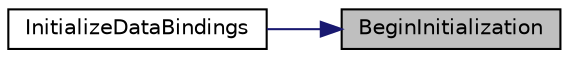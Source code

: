 digraph "BeginInitialization"
{
 // LATEX_PDF_SIZE
  edge [fontname="Helvetica",fontsize="10",labelfontname="Helvetica",labelfontsize="10"];
  node [fontname="Helvetica",fontsize="10",shape=record];
  rankdir="RL";
  Node40 [label="BeginInitialization",height=0.2,width=0.4,color="black", fillcolor="grey75", style="filled", fontcolor="black",tooltip=" "];
  Node40 -> Node41 [dir="back",color="midnightblue",fontsize="10",style="solid",fontname="Helvetica"];
  Node41 [label="InitializeDataBindings",height=0.2,width=0.4,color="black", fillcolor="white", style="filled",URL="$classviolet_1_1ThisAddIn.html#ae677436bf997a4b59d9649741ba8daef",tooltip=" "];
}
